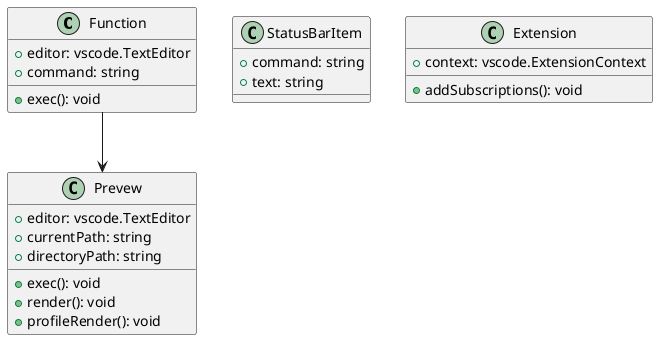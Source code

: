 @startuml Architechture

class Function {
  + editor: vscode.TextEditor
  + command: string
  + exec(): void
}

class Prevew {
  + editor: vscode.TextEditor
  + currentPath: string
  + directoryPath: string

  + exec(): void
  + render(): void
  + profileRender(): void
}

class StatusBarItem {
  + command: string
  + text: string
}

class Extension {
  + context: vscode.ExtensionContext
  + addSubscriptions(): void
}

Function --> Prevew

@enduml